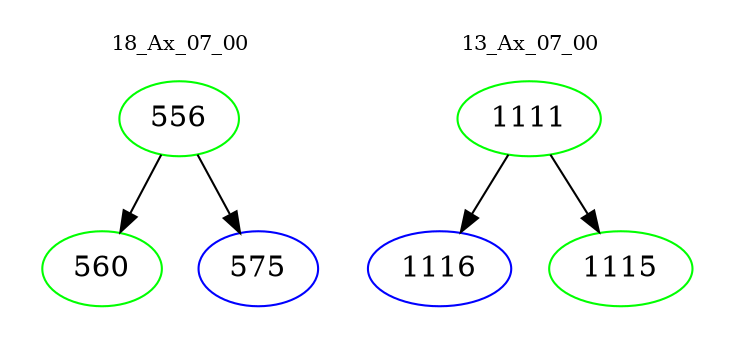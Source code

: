 digraph{
subgraph cluster_0 {
color = white
label = "18_Ax_07_00";
fontsize=10;
T0_556 [label="556", color="green"]
T0_556 -> T0_560 [color="black"]
T0_560 [label="560", color="green"]
T0_556 -> T0_575 [color="black"]
T0_575 [label="575", color="blue"]
}
subgraph cluster_1 {
color = white
label = "13_Ax_07_00";
fontsize=10;
T1_1111 [label="1111", color="green"]
T1_1111 -> T1_1116 [color="black"]
T1_1116 [label="1116", color="blue"]
T1_1111 -> T1_1115 [color="black"]
T1_1115 [label="1115", color="green"]
}
}
